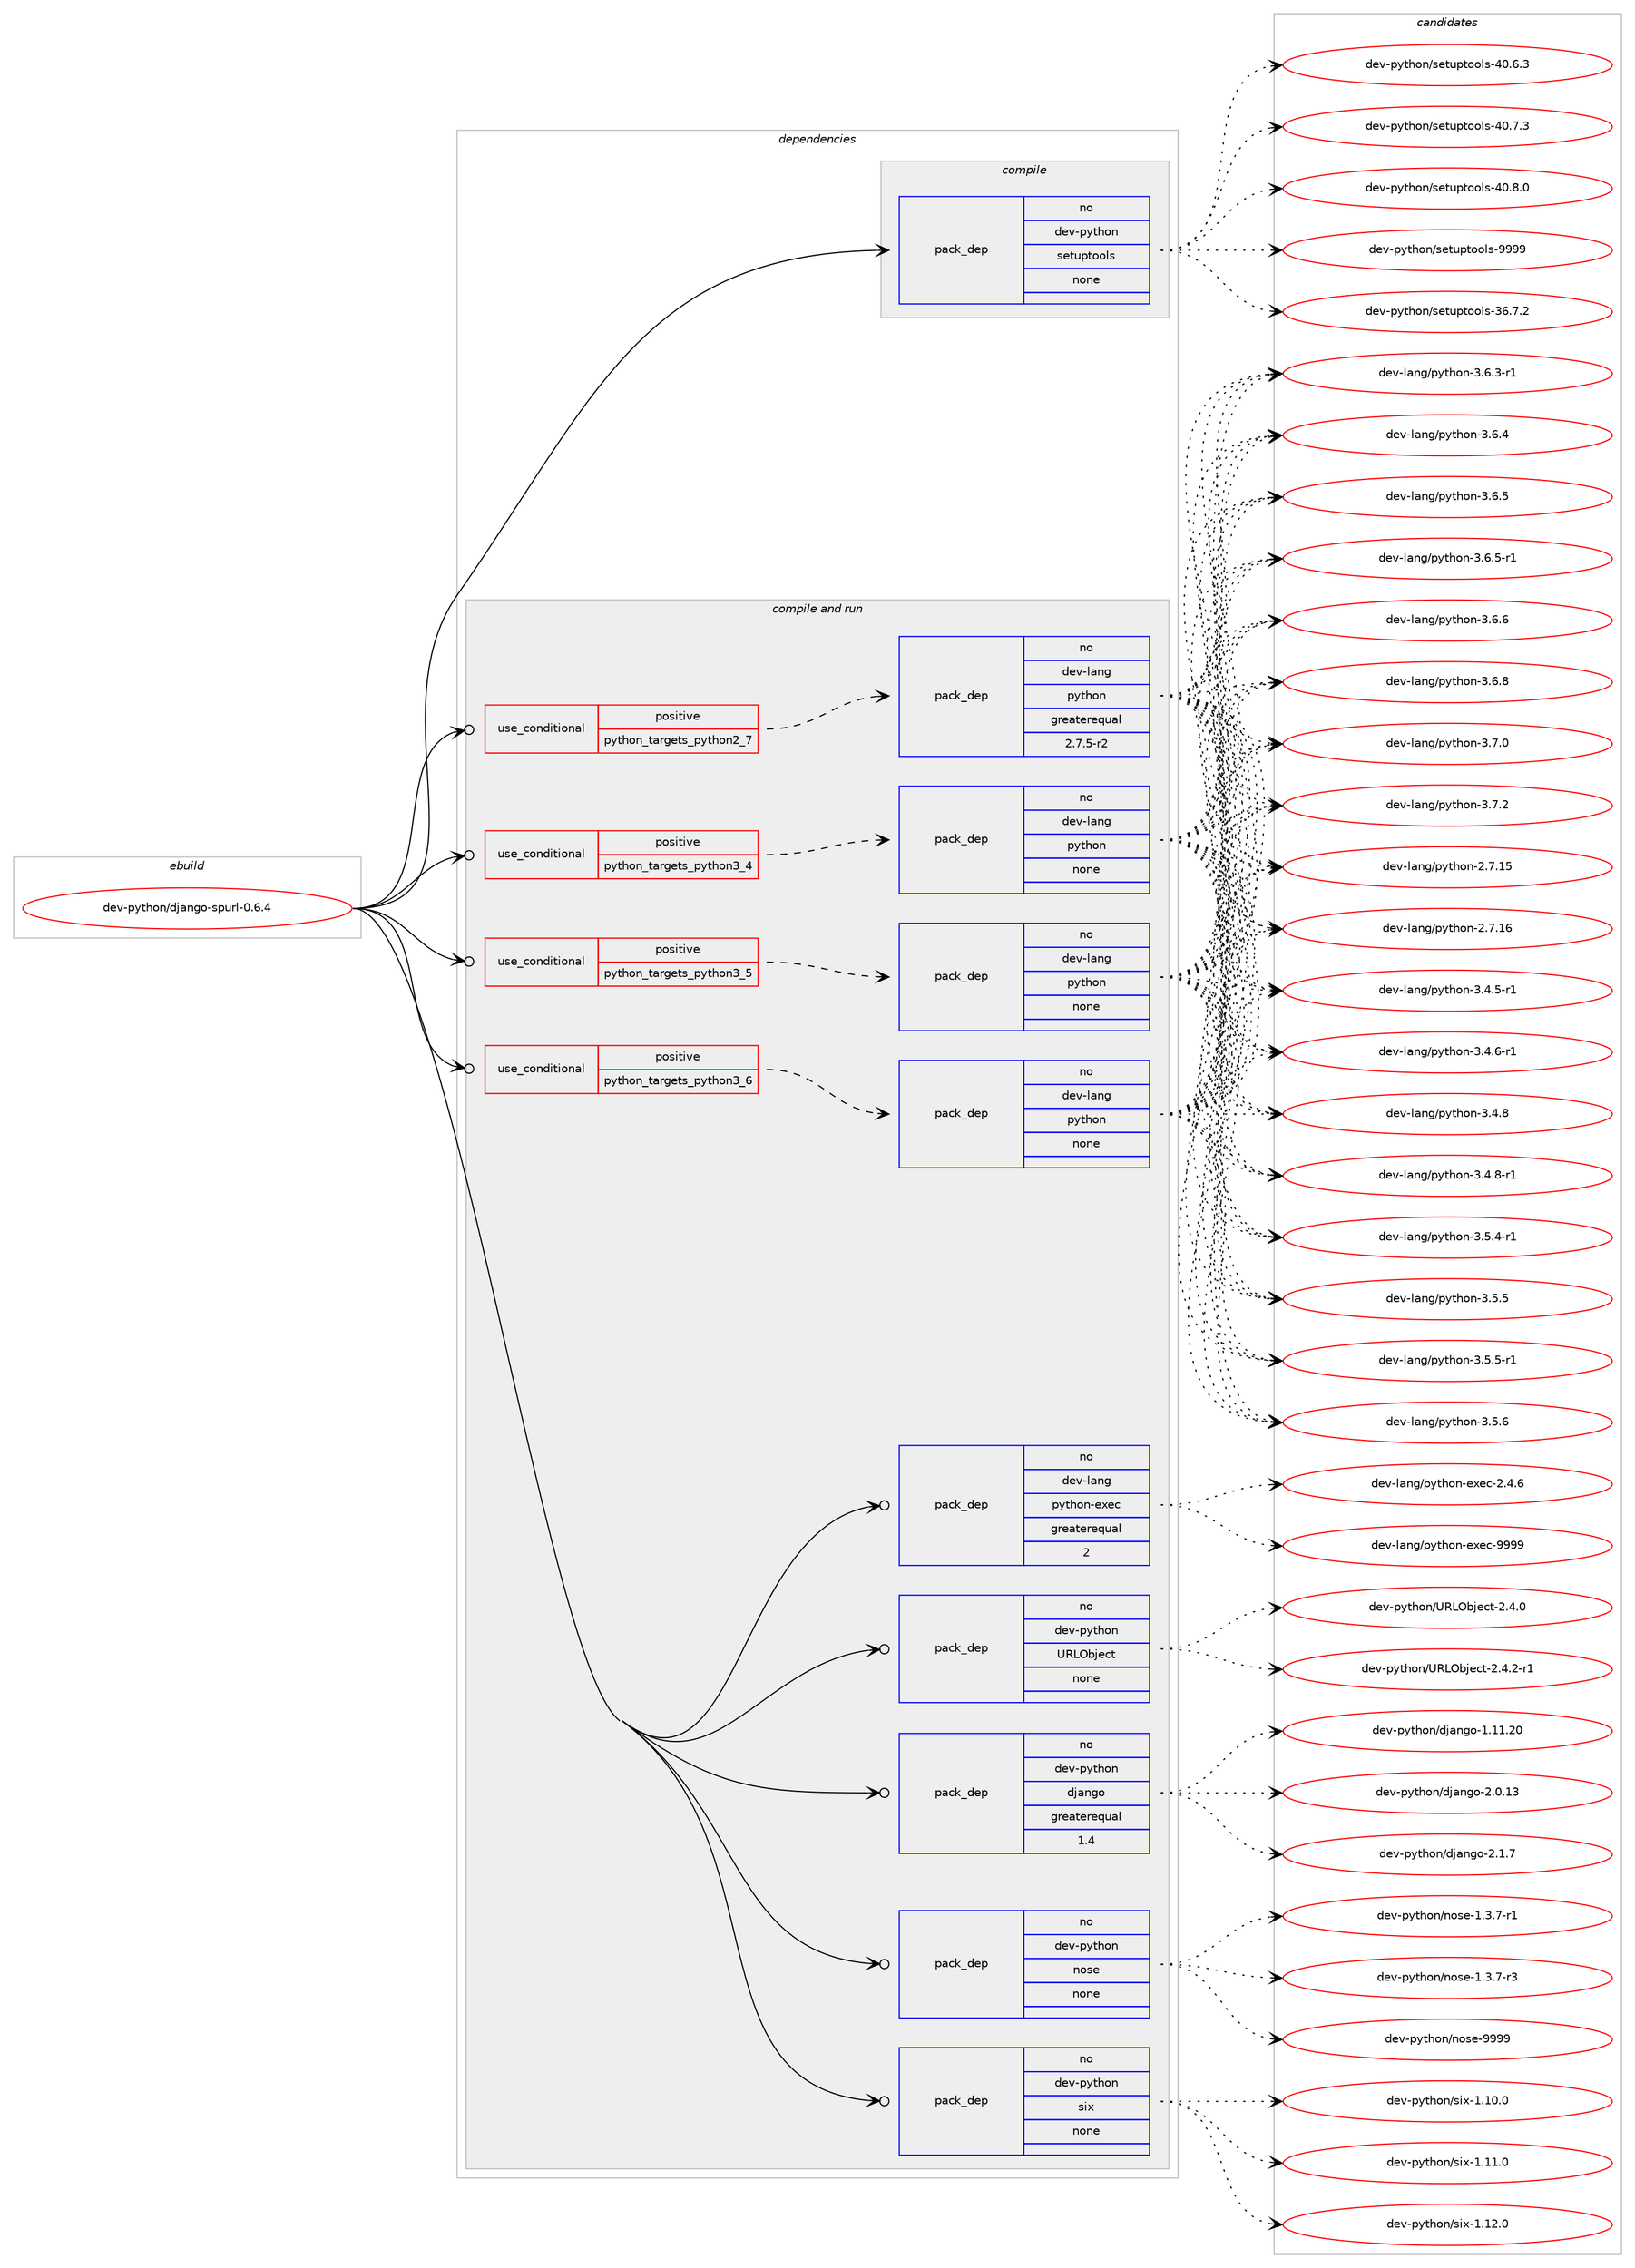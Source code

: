 digraph prolog {

# *************
# Graph options
# *************

newrank=true;
concentrate=true;
compound=true;
graph [rankdir=LR,fontname=Helvetica,fontsize=10,ranksep=1.5];#, ranksep=2.5, nodesep=0.2];
edge  [arrowhead=vee];
node  [fontname=Helvetica,fontsize=10];

# **********
# The ebuild
# **********

subgraph cluster_leftcol {
color=gray;
rank=same;
label=<<i>ebuild</i>>;
id [label="dev-python/django-spurl-0.6.4", color=red, width=4, href="../dev-python/django-spurl-0.6.4.svg"];
}

# ****************
# The dependencies
# ****************

subgraph cluster_midcol {
color=gray;
label=<<i>dependencies</i>>;
subgraph cluster_compile {
fillcolor="#eeeeee";
style=filled;
label=<<i>compile</i>>;
subgraph pack1009782 {
dependency1406471 [label=<<TABLE BORDER="0" CELLBORDER="1" CELLSPACING="0" CELLPADDING="4" WIDTH="220"><TR><TD ROWSPAN="6" CELLPADDING="30">pack_dep</TD></TR><TR><TD WIDTH="110">no</TD></TR><TR><TD>dev-python</TD></TR><TR><TD>setuptools</TD></TR><TR><TD>none</TD></TR><TR><TD></TD></TR></TABLE>>, shape=none, color=blue];
}
id:e -> dependency1406471:w [weight=20,style="solid",arrowhead="vee"];
}
subgraph cluster_compileandrun {
fillcolor="#eeeeee";
style=filled;
label=<<i>compile and run</i>>;
subgraph cond373433 {
dependency1406472 [label=<<TABLE BORDER="0" CELLBORDER="1" CELLSPACING="0" CELLPADDING="4"><TR><TD ROWSPAN="3" CELLPADDING="10">use_conditional</TD></TR><TR><TD>positive</TD></TR><TR><TD>python_targets_python2_7</TD></TR></TABLE>>, shape=none, color=red];
subgraph pack1009783 {
dependency1406473 [label=<<TABLE BORDER="0" CELLBORDER="1" CELLSPACING="0" CELLPADDING="4" WIDTH="220"><TR><TD ROWSPAN="6" CELLPADDING="30">pack_dep</TD></TR><TR><TD WIDTH="110">no</TD></TR><TR><TD>dev-lang</TD></TR><TR><TD>python</TD></TR><TR><TD>greaterequal</TD></TR><TR><TD>2.7.5-r2</TD></TR></TABLE>>, shape=none, color=blue];
}
dependency1406472:e -> dependency1406473:w [weight=20,style="dashed",arrowhead="vee"];
}
id:e -> dependency1406472:w [weight=20,style="solid",arrowhead="odotvee"];
subgraph cond373434 {
dependency1406474 [label=<<TABLE BORDER="0" CELLBORDER="1" CELLSPACING="0" CELLPADDING="4"><TR><TD ROWSPAN="3" CELLPADDING="10">use_conditional</TD></TR><TR><TD>positive</TD></TR><TR><TD>python_targets_python3_4</TD></TR></TABLE>>, shape=none, color=red];
subgraph pack1009784 {
dependency1406475 [label=<<TABLE BORDER="0" CELLBORDER="1" CELLSPACING="0" CELLPADDING="4" WIDTH="220"><TR><TD ROWSPAN="6" CELLPADDING="30">pack_dep</TD></TR><TR><TD WIDTH="110">no</TD></TR><TR><TD>dev-lang</TD></TR><TR><TD>python</TD></TR><TR><TD>none</TD></TR><TR><TD></TD></TR></TABLE>>, shape=none, color=blue];
}
dependency1406474:e -> dependency1406475:w [weight=20,style="dashed",arrowhead="vee"];
}
id:e -> dependency1406474:w [weight=20,style="solid",arrowhead="odotvee"];
subgraph cond373435 {
dependency1406476 [label=<<TABLE BORDER="0" CELLBORDER="1" CELLSPACING="0" CELLPADDING="4"><TR><TD ROWSPAN="3" CELLPADDING="10">use_conditional</TD></TR><TR><TD>positive</TD></TR><TR><TD>python_targets_python3_5</TD></TR></TABLE>>, shape=none, color=red];
subgraph pack1009785 {
dependency1406477 [label=<<TABLE BORDER="0" CELLBORDER="1" CELLSPACING="0" CELLPADDING="4" WIDTH="220"><TR><TD ROWSPAN="6" CELLPADDING="30">pack_dep</TD></TR><TR><TD WIDTH="110">no</TD></TR><TR><TD>dev-lang</TD></TR><TR><TD>python</TD></TR><TR><TD>none</TD></TR><TR><TD></TD></TR></TABLE>>, shape=none, color=blue];
}
dependency1406476:e -> dependency1406477:w [weight=20,style="dashed",arrowhead="vee"];
}
id:e -> dependency1406476:w [weight=20,style="solid",arrowhead="odotvee"];
subgraph cond373436 {
dependency1406478 [label=<<TABLE BORDER="0" CELLBORDER="1" CELLSPACING="0" CELLPADDING="4"><TR><TD ROWSPAN="3" CELLPADDING="10">use_conditional</TD></TR><TR><TD>positive</TD></TR><TR><TD>python_targets_python3_6</TD></TR></TABLE>>, shape=none, color=red];
subgraph pack1009786 {
dependency1406479 [label=<<TABLE BORDER="0" CELLBORDER="1" CELLSPACING="0" CELLPADDING="4" WIDTH="220"><TR><TD ROWSPAN="6" CELLPADDING="30">pack_dep</TD></TR><TR><TD WIDTH="110">no</TD></TR><TR><TD>dev-lang</TD></TR><TR><TD>python</TD></TR><TR><TD>none</TD></TR><TR><TD></TD></TR></TABLE>>, shape=none, color=blue];
}
dependency1406478:e -> dependency1406479:w [weight=20,style="dashed",arrowhead="vee"];
}
id:e -> dependency1406478:w [weight=20,style="solid",arrowhead="odotvee"];
subgraph pack1009787 {
dependency1406480 [label=<<TABLE BORDER="0" CELLBORDER="1" CELLSPACING="0" CELLPADDING="4" WIDTH="220"><TR><TD ROWSPAN="6" CELLPADDING="30">pack_dep</TD></TR><TR><TD WIDTH="110">no</TD></TR><TR><TD>dev-lang</TD></TR><TR><TD>python-exec</TD></TR><TR><TD>greaterequal</TD></TR><TR><TD>2</TD></TR></TABLE>>, shape=none, color=blue];
}
id:e -> dependency1406480:w [weight=20,style="solid",arrowhead="odotvee"];
subgraph pack1009788 {
dependency1406481 [label=<<TABLE BORDER="0" CELLBORDER="1" CELLSPACING="0" CELLPADDING="4" WIDTH="220"><TR><TD ROWSPAN="6" CELLPADDING="30">pack_dep</TD></TR><TR><TD WIDTH="110">no</TD></TR><TR><TD>dev-python</TD></TR><TR><TD>URLObject</TD></TR><TR><TD>none</TD></TR><TR><TD></TD></TR></TABLE>>, shape=none, color=blue];
}
id:e -> dependency1406481:w [weight=20,style="solid",arrowhead="odotvee"];
subgraph pack1009789 {
dependency1406482 [label=<<TABLE BORDER="0" CELLBORDER="1" CELLSPACING="0" CELLPADDING="4" WIDTH="220"><TR><TD ROWSPAN="6" CELLPADDING="30">pack_dep</TD></TR><TR><TD WIDTH="110">no</TD></TR><TR><TD>dev-python</TD></TR><TR><TD>django</TD></TR><TR><TD>greaterequal</TD></TR><TR><TD>1.4</TD></TR></TABLE>>, shape=none, color=blue];
}
id:e -> dependency1406482:w [weight=20,style="solid",arrowhead="odotvee"];
subgraph pack1009790 {
dependency1406483 [label=<<TABLE BORDER="0" CELLBORDER="1" CELLSPACING="0" CELLPADDING="4" WIDTH="220"><TR><TD ROWSPAN="6" CELLPADDING="30">pack_dep</TD></TR><TR><TD WIDTH="110">no</TD></TR><TR><TD>dev-python</TD></TR><TR><TD>nose</TD></TR><TR><TD>none</TD></TR><TR><TD></TD></TR></TABLE>>, shape=none, color=blue];
}
id:e -> dependency1406483:w [weight=20,style="solid",arrowhead="odotvee"];
subgraph pack1009791 {
dependency1406484 [label=<<TABLE BORDER="0" CELLBORDER="1" CELLSPACING="0" CELLPADDING="4" WIDTH="220"><TR><TD ROWSPAN="6" CELLPADDING="30">pack_dep</TD></TR><TR><TD WIDTH="110">no</TD></TR><TR><TD>dev-python</TD></TR><TR><TD>six</TD></TR><TR><TD>none</TD></TR><TR><TD></TD></TR></TABLE>>, shape=none, color=blue];
}
id:e -> dependency1406484:w [weight=20,style="solid",arrowhead="odotvee"];
}
subgraph cluster_run {
fillcolor="#eeeeee";
style=filled;
label=<<i>run</i>>;
}
}

# **************
# The candidates
# **************

subgraph cluster_choices {
rank=same;
color=gray;
label=<<i>candidates</i>>;

subgraph choice1009782 {
color=black;
nodesep=1;
choice100101118451121211161041111104711510111611711211611111110811545515446554650 [label="dev-python/setuptools-36.7.2", color=red, width=4,href="../dev-python/setuptools-36.7.2.svg"];
choice100101118451121211161041111104711510111611711211611111110811545524846544651 [label="dev-python/setuptools-40.6.3", color=red, width=4,href="../dev-python/setuptools-40.6.3.svg"];
choice100101118451121211161041111104711510111611711211611111110811545524846554651 [label="dev-python/setuptools-40.7.3", color=red, width=4,href="../dev-python/setuptools-40.7.3.svg"];
choice100101118451121211161041111104711510111611711211611111110811545524846564648 [label="dev-python/setuptools-40.8.0", color=red, width=4,href="../dev-python/setuptools-40.8.0.svg"];
choice10010111845112121116104111110471151011161171121161111111081154557575757 [label="dev-python/setuptools-9999", color=red, width=4,href="../dev-python/setuptools-9999.svg"];
dependency1406471:e -> choice100101118451121211161041111104711510111611711211611111110811545515446554650:w [style=dotted,weight="100"];
dependency1406471:e -> choice100101118451121211161041111104711510111611711211611111110811545524846544651:w [style=dotted,weight="100"];
dependency1406471:e -> choice100101118451121211161041111104711510111611711211611111110811545524846554651:w [style=dotted,weight="100"];
dependency1406471:e -> choice100101118451121211161041111104711510111611711211611111110811545524846564648:w [style=dotted,weight="100"];
dependency1406471:e -> choice10010111845112121116104111110471151011161171121161111111081154557575757:w [style=dotted,weight="100"];
}
subgraph choice1009783 {
color=black;
nodesep=1;
choice10010111845108971101034711212111610411111045504655464953 [label="dev-lang/python-2.7.15", color=red, width=4,href="../dev-lang/python-2.7.15.svg"];
choice10010111845108971101034711212111610411111045504655464954 [label="dev-lang/python-2.7.16", color=red, width=4,href="../dev-lang/python-2.7.16.svg"];
choice1001011184510897110103471121211161041111104551465246534511449 [label="dev-lang/python-3.4.5-r1", color=red, width=4,href="../dev-lang/python-3.4.5-r1.svg"];
choice1001011184510897110103471121211161041111104551465246544511449 [label="dev-lang/python-3.4.6-r1", color=red, width=4,href="../dev-lang/python-3.4.6-r1.svg"];
choice100101118451089711010347112121116104111110455146524656 [label="dev-lang/python-3.4.8", color=red, width=4,href="../dev-lang/python-3.4.8.svg"];
choice1001011184510897110103471121211161041111104551465246564511449 [label="dev-lang/python-3.4.8-r1", color=red, width=4,href="../dev-lang/python-3.4.8-r1.svg"];
choice1001011184510897110103471121211161041111104551465346524511449 [label="dev-lang/python-3.5.4-r1", color=red, width=4,href="../dev-lang/python-3.5.4-r1.svg"];
choice100101118451089711010347112121116104111110455146534653 [label="dev-lang/python-3.5.5", color=red, width=4,href="../dev-lang/python-3.5.5.svg"];
choice1001011184510897110103471121211161041111104551465346534511449 [label="dev-lang/python-3.5.5-r1", color=red, width=4,href="../dev-lang/python-3.5.5-r1.svg"];
choice100101118451089711010347112121116104111110455146534654 [label="dev-lang/python-3.5.6", color=red, width=4,href="../dev-lang/python-3.5.6.svg"];
choice1001011184510897110103471121211161041111104551465446514511449 [label="dev-lang/python-3.6.3-r1", color=red, width=4,href="../dev-lang/python-3.6.3-r1.svg"];
choice100101118451089711010347112121116104111110455146544652 [label="dev-lang/python-3.6.4", color=red, width=4,href="../dev-lang/python-3.6.4.svg"];
choice100101118451089711010347112121116104111110455146544653 [label="dev-lang/python-3.6.5", color=red, width=4,href="../dev-lang/python-3.6.5.svg"];
choice1001011184510897110103471121211161041111104551465446534511449 [label="dev-lang/python-3.6.5-r1", color=red, width=4,href="../dev-lang/python-3.6.5-r1.svg"];
choice100101118451089711010347112121116104111110455146544654 [label="dev-lang/python-3.6.6", color=red, width=4,href="../dev-lang/python-3.6.6.svg"];
choice100101118451089711010347112121116104111110455146544656 [label="dev-lang/python-3.6.8", color=red, width=4,href="../dev-lang/python-3.6.8.svg"];
choice100101118451089711010347112121116104111110455146554648 [label="dev-lang/python-3.7.0", color=red, width=4,href="../dev-lang/python-3.7.0.svg"];
choice100101118451089711010347112121116104111110455146554650 [label="dev-lang/python-3.7.2", color=red, width=4,href="../dev-lang/python-3.7.2.svg"];
dependency1406473:e -> choice10010111845108971101034711212111610411111045504655464953:w [style=dotted,weight="100"];
dependency1406473:e -> choice10010111845108971101034711212111610411111045504655464954:w [style=dotted,weight="100"];
dependency1406473:e -> choice1001011184510897110103471121211161041111104551465246534511449:w [style=dotted,weight="100"];
dependency1406473:e -> choice1001011184510897110103471121211161041111104551465246544511449:w [style=dotted,weight="100"];
dependency1406473:e -> choice100101118451089711010347112121116104111110455146524656:w [style=dotted,weight="100"];
dependency1406473:e -> choice1001011184510897110103471121211161041111104551465246564511449:w [style=dotted,weight="100"];
dependency1406473:e -> choice1001011184510897110103471121211161041111104551465346524511449:w [style=dotted,weight="100"];
dependency1406473:e -> choice100101118451089711010347112121116104111110455146534653:w [style=dotted,weight="100"];
dependency1406473:e -> choice1001011184510897110103471121211161041111104551465346534511449:w [style=dotted,weight="100"];
dependency1406473:e -> choice100101118451089711010347112121116104111110455146534654:w [style=dotted,weight="100"];
dependency1406473:e -> choice1001011184510897110103471121211161041111104551465446514511449:w [style=dotted,weight="100"];
dependency1406473:e -> choice100101118451089711010347112121116104111110455146544652:w [style=dotted,weight="100"];
dependency1406473:e -> choice100101118451089711010347112121116104111110455146544653:w [style=dotted,weight="100"];
dependency1406473:e -> choice1001011184510897110103471121211161041111104551465446534511449:w [style=dotted,weight="100"];
dependency1406473:e -> choice100101118451089711010347112121116104111110455146544654:w [style=dotted,weight="100"];
dependency1406473:e -> choice100101118451089711010347112121116104111110455146544656:w [style=dotted,weight="100"];
dependency1406473:e -> choice100101118451089711010347112121116104111110455146554648:w [style=dotted,weight="100"];
dependency1406473:e -> choice100101118451089711010347112121116104111110455146554650:w [style=dotted,weight="100"];
}
subgraph choice1009784 {
color=black;
nodesep=1;
choice10010111845108971101034711212111610411111045504655464953 [label="dev-lang/python-2.7.15", color=red, width=4,href="../dev-lang/python-2.7.15.svg"];
choice10010111845108971101034711212111610411111045504655464954 [label="dev-lang/python-2.7.16", color=red, width=4,href="../dev-lang/python-2.7.16.svg"];
choice1001011184510897110103471121211161041111104551465246534511449 [label="dev-lang/python-3.4.5-r1", color=red, width=4,href="../dev-lang/python-3.4.5-r1.svg"];
choice1001011184510897110103471121211161041111104551465246544511449 [label="dev-lang/python-3.4.6-r1", color=red, width=4,href="../dev-lang/python-3.4.6-r1.svg"];
choice100101118451089711010347112121116104111110455146524656 [label="dev-lang/python-3.4.8", color=red, width=4,href="../dev-lang/python-3.4.8.svg"];
choice1001011184510897110103471121211161041111104551465246564511449 [label="dev-lang/python-3.4.8-r1", color=red, width=4,href="../dev-lang/python-3.4.8-r1.svg"];
choice1001011184510897110103471121211161041111104551465346524511449 [label="dev-lang/python-3.5.4-r1", color=red, width=4,href="../dev-lang/python-3.5.4-r1.svg"];
choice100101118451089711010347112121116104111110455146534653 [label="dev-lang/python-3.5.5", color=red, width=4,href="../dev-lang/python-3.5.5.svg"];
choice1001011184510897110103471121211161041111104551465346534511449 [label="dev-lang/python-3.5.5-r1", color=red, width=4,href="../dev-lang/python-3.5.5-r1.svg"];
choice100101118451089711010347112121116104111110455146534654 [label="dev-lang/python-3.5.6", color=red, width=4,href="../dev-lang/python-3.5.6.svg"];
choice1001011184510897110103471121211161041111104551465446514511449 [label="dev-lang/python-3.6.3-r1", color=red, width=4,href="../dev-lang/python-3.6.3-r1.svg"];
choice100101118451089711010347112121116104111110455146544652 [label="dev-lang/python-3.6.4", color=red, width=4,href="../dev-lang/python-3.6.4.svg"];
choice100101118451089711010347112121116104111110455146544653 [label="dev-lang/python-3.6.5", color=red, width=4,href="../dev-lang/python-3.6.5.svg"];
choice1001011184510897110103471121211161041111104551465446534511449 [label="dev-lang/python-3.6.5-r1", color=red, width=4,href="../dev-lang/python-3.6.5-r1.svg"];
choice100101118451089711010347112121116104111110455146544654 [label="dev-lang/python-3.6.6", color=red, width=4,href="../dev-lang/python-3.6.6.svg"];
choice100101118451089711010347112121116104111110455146544656 [label="dev-lang/python-3.6.8", color=red, width=4,href="../dev-lang/python-3.6.8.svg"];
choice100101118451089711010347112121116104111110455146554648 [label="dev-lang/python-3.7.0", color=red, width=4,href="../dev-lang/python-3.7.0.svg"];
choice100101118451089711010347112121116104111110455146554650 [label="dev-lang/python-3.7.2", color=red, width=4,href="../dev-lang/python-3.7.2.svg"];
dependency1406475:e -> choice10010111845108971101034711212111610411111045504655464953:w [style=dotted,weight="100"];
dependency1406475:e -> choice10010111845108971101034711212111610411111045504655464954:w [style=dotted,weight="100"];
dependency1406475:e -> choice1001011184510897110103471121211161041111104551465246534511449:w [style=dotted,weight="100"];
dependency1406475:e -> choice1001011184510897110103471121211161041111104551465246544511449:w [style=dotted,weight="100"];
dependency1406475:e -> choice100101118451089711010347112121116104111110455146524656:w [style=dotted,weight="100"];
dependency1406475:e -> choice1001011184510897110103471121211161041111104551465246564511449:w [style=dotted,weight="100"];
dependency1406475:e -> choice1001011184510897110103471121211161041111104551465346524511449:w [style=dotted,weight="100"];
dependency1406475:e -> choice100101118451089711010347112121116104111110455146534653:w [style=dotted,weight="100"];
dependency1406475:e -> choice1001011184510897110103471121211161041111104551465346534511449:w [style=dotted,weight="100"];
dependency1406475:e -> choice100101118451089711010347112121116104111110455146534654:w [style=dotted,weight="100"];
dependency1406475:e -> choice1001011184510897110103471121211161041111104551465446514511449:w [style=dotted,weight="100"];
dependency1406475:e -> choice100101118451089711010347112121116104111110455146544652:w [style=dotted,weight="100"];
dependency1406475:e -> choice100101118451089711010347112121116104111110455146544653:w [style=dotted,weight="100"];
dependency1406475:e -> choice1001011184510897110103471121211161041111104551465446534511449:w [style=dotted,weight="100"];
dependency1406475:e -> choice100101118451089711010347112121116104111110455146544654:w [style=dotted,weight="100"];
dependency1406475:e -> choice100101118451089711010347112121116104111110455146544656:w [style=dotted,weight="100"];
dependency1406475:e -> choice100101118451089711010347112121116104111110455146554648:w [style=dotted,weight="100"];
dependency1406475:e -> choice100101118451089711010347112121116104111110455146554650:w [style=dotted,weight="100"];
}
subgraph choice1009785 {
color=black;
nodesep=1;
choice10010111845108971101034711212111610411111045504655464953 [label="dev-lang/python-2.7.15", color=red, width=4,href="../dev-lang/python-2.7.15.svg"];
choice10010111845108971101034711212111610411111045504655464954 [label="dev-lang/python-2.7.16", color=red, width=4,href="../dev-lang/python-2.7.16.svg"];
choice1001011184510897110103471121211161041111104551465246534511449 [label="dev-lang/python-3.4.5-r1", color=red, width=4,href="../dev-lang/python-3.4.5-r1.svg"];
choice1001011184510897110103471121211161041111104551465246544511449 [label="dev-lang/python-3.4.6-r1", color=red, width=4,href="../dev-lang/python-3.4.6-r1.svg"];
choice100101118451089711010347112121116104111110455146524656 [label="dev-lang/python-3.4.8", color=red, width=4,href="../dev-lang/python-3.4.8.svg"];
choice1001011184510897110103471121211161041111104551465246564511449 [label="dev-lang/python-3.4.8-r1", color=red, width=4,href="../dev-lang/python-3.4.8-r1.svg"];
choice1001011184510897110103471121211161041111104551465346524511449 [label="dev-lang/python-3.5.4-r1", color=red, width=4,href="../dev-lang/python-3.5.4-r1.svg"];
choice100101118451089711010347112121116104111110455146534653 [label="dev-lang/python-3.5.5", color=red, width=4,href="../dev-lang/python-3.5.5.svg"];
choice1001011184510897110103471121211161041111104551465346534511449 [label="dev-lang/python-3.5.5-r1", color=red, width=4,href="../dev-lang/python-3.5.5-r1.svg"];
choice100101118451089711010347112121116104111110455146534654 [label="dev-lang/python-3.5.6", color=red, width=4,href="../dev-lang/python-3.5.6.svg"];
choice1001011184510897110103471121211161041111104551465446514511449 [label="dev-lang/python-3.6.3-r1", color=red, width=4,href="../dev-lang/python-3.6.3-r1.svg"];
choice100101118451089711010347112121116104111110455146544652 [label="dev-lang/python-3.6.4", color=red, width=4,href="../dev-lang/python-3.6.4.svg"];
choice100101118451089711010347112121116104111110455146544653 [label="dev-lang/python-3.6.5", color=red, width=4,href="../dev-lang/python-3.6.5.svg"];
choice1001011184510897110103471121211161041111104551465446534511449 [label="dev-lang/python-3.6.5-r1", color=red, width=4,href="../dev-lang/python-3.6.5-r1.svg"];
choice100101118451089711010347112121116104111110455146544654 [label="dev-lang/python-3.6.6", color=red, width=4,href="../dev-lang/python-3.6.6.svg"];
choice100101118451089711010347112121116104111110455146544656 [label="dev-lang/python-3.6.8", color=red, width=4,href="../dev-lang/python-3.6.8.svg"];
choice100101118451089711010347112121116104111110455146554648 [label="dev-lang/python-3.7.0", color=red, width=4,href="../dev-lang/python-3.7.0.svg"];
choice100101118451089711010347112121116104111110455146554650 [label="dev-lang/python-3.7.2", color=red, width=4,href="../dev-lang/python-3.7.2.svg"];
dependency1406477:e -> choice10010111845108971101034711212111610411111045504655464953:w [style=dotted,weight="100"];
dependency1406477:e -> choice10010111845108971101034711212111610411111045504655464954:w [style=dotted,weight="100"];
dependency1406477:e -> choice1001011184510897110103471121211161041111104551465246534511449:w [style=dotted,weight="100"];
dependency1406477:e -> choice1001011184510897110103471121211161041111104551465246544511449:w [style=dotted,weight="100"];
dependency1406477:e -> choice100101118451089711010347112121116104111110455146524656:w [style=dotted,weight="100"];
dependency1406477:e -> choice1001011184510897110103471121211161041111104551465246564511449:w [style=dotted,weight="100"];
dependency1406477:e -> choice1001011184510897110103471121211161041111104551465346524511449:w [style=dotted,weight="100"];
dependency1406477:e -> choice100101118451089711010347112121116104111110455146534653:w [style=dotted,weight="100"];
dependency1406477:e -> choice1001011184510897110103471121211161041111104551465346534511449:w [style=dotted,weight="100"];
dependency1406477:e -> choice100101118451089711010347112121116104111110455146534654:w [style=dotted,weight="100"];
dependency1406477:e -> choice1001011184510897110103471121211161041111104551465446514511449:w [style=dotted,weight="100"];
dependency1406477:e -> choice100101118451089711010347112121116104111110455146544652:w [style=dotted,weight="100"];
dependency1406477:e -> choice100101118451089711010347112121116104111110455146544653:w [style=dotted,weight="100"];
dependency1406477:e -> choice1001011184510897110103471121211161041111104551465446534511449:w [style=dotted,weight="100"];
dependency1406477:e -> choice100101118451089711010347112121116104111110455146544654:w [style=dotted,weight="100"];
dependency1406477:e -> choice100101118451089711010347112121116104111110455146544656:w [style=dotted,weight="100"];
dependency1406477:e -> choice100101118451089711010347112121116104111110455146554648:w [style=dotted,weight="100"];
dependency1406477:e -> choice100101118451089711010347112121116104111110455146554650:w [style=dotted,weight="100"];
}
subgraph choice1009786 {
color=black;
nodesep=1;
choice10010111845108971101034711212111610411111045504655464953 [label="dev-lang/python-2.7.15", color=red, width=4,href="../dev-lang/python-2.7.15.svg"];
choice10010111845108971101034711212111610411111045504655464954 [label="dev-lang/python-2.7.16", color=red, width=4,href="../dev-lang/python-2.7.16.svg"];
choice1001011184510897110103471121211161041111104551465246534511449 [label="dev-lang/python-3.4.5-r1", color=red, width=4,href="../dev-lang/python-3.4.5-r1.svg"];
choice1001011184510897110103471121211161041111104551465246544511449 [label="dev-lang/python-3.4.6-r1", color=red, width=4,href="../dev-lang/python-3.4.6-r1.svg"];
choice100101118451089711010347112121116104111110455146524656 [label="dev-lang/python-3.4.8", color=red, width=4,href="../dev-lang/python-3.4.8.svg"];
choice1001011184510897110103471121211161041111104551465246564511449 [label="dev-lang/python-3.4.8-r1", color=red, width=4,href="../dev-lang/python-3.4.8-r1.svg"];
choice1001011184510897110103471121211161041111104551465346524511449 [label="dev-lang/python-3.5.4-r1", color=red, width=4,href="../dev-lang/python-3.5.4-r1.svg"];
choice100101118451089711010347112121116104111110455146534653 [label="dev-lang/python-3.5.5", color=red, width=4,href="../dev-lang/python-3.5.5.svg"];
choice1001011184510897110103471121211161041111104551465346534511449 [label="dev-lang/python-3.5.5-r1", color=red, width=4,href="../dev-lang/python-3.5.5-r1.svg"];
choice100101118451089711010347112121116104111110455146534654 [label="dev-lang/python-3.5.6", color=red, width=4,href="../dev-lang/python-3.5.6.svg"];
choice1001011184510897110103471121211161041111104551465446514511449 [label="dev-lang/python-3.6.3-r1", color=red, width=4,href="../dev-lang/python-3.6.3-r1.svg"];
choice100101118451089711010347112121116104111110455146544652 [label="dev-lang/python-3.6.4", color=red, width=4,href="../dev-lang/python-3.6.4.svg"];
choice100101118451089711010347112121116104111110455146544653 [label="dev-lang/python-3.6.5", color=red, width=4,href="../dev-lang/python-3.6.5.svg"];
choice1001011184510897110103471121211161041111104551465446534511449 [label="dev-lang/python-3.6.5-r1", color=red, width=4,href="../dev-lang/python-3.6.5-r1.svg"];
choice100101118451089711010347112121116104111110455146544654 [label="dev-lang/python-3.6.6", color=red, width=4,href="../dev-lang/python-3.6.6.svg"];
choice100101118451089711010347112121116104111110455146544656 [label="dev-lang/python-3.6.8", color=red, width=4,href="../dev-lang/python-3.6.8.svg"];
choice100101118451089711010347112121116104111110455146554648 [label="dev-lang/python-3.7.0", color=red, width=4,href="../dev-lang/python-3.7.0.svg"];
choice100101118451089711010347112121116104111110455146554650 [label="dev-lang/python-3.7.2", color=red, width=4,href="../dev-lang/python-3.7.2.svg"];
dependency1406479:e -> choice10010111845108971101034711212111610411111045504655464953:w [style=dotted,weight="100"];
dependency1406479:e -> choice10010111845108971101034711212111610411111045504655464954:w [style=dotted,weight="100"];
dependency1406479:e -> choice1001011184510897110103471121211161041111104551465246534511449:w [style=dotted,weight="100"];
dependency1406479:e -> choice1001011184510897110103471121211161041111104551465246544511449:w [style=dotted,weight="100"];
dependency1406479:e -> choice100101118451089711010347112121116104111110455146524656:w [style=dotted,weight="100"];
dependency1406479:e -> choice1001011184510897110103471121211161041111104551465246564511449:w [style=dotted,weight="100"];
dependency1406479:e -> choice1001011184510897110103471121211161041111104551465346524511449:w [style=dotted,weight="100"];
dependency1406479:e -> choice100101118451089711010347112121116104111110455146534653:w [style=dotted,weight="100"];
dependency1406479:e -> choice1001011184510897110103471121211161041111104551465346534511449:w [style=dotted,weight="100"];
dependency1406479:e -> choice100101118451089711010347112121116104111110455146534654:w [style=dotted,weight="100"];
dependency1406479:e -> choice1001011184510897110103471121211161041111104551465446514511449:w [style=dotted,weight="100"];
dependency1406479:e -> choice100101118451089711010347112121116104111110455146544652:w [style=dotted,weight="100"];
dependency1406479:e -> choice100101118451089711010347112121116104111110455146544653:w [style=dotted,weight="100"];
dependency1406479:e -> choice1001011184510897110103471121211161041111104551465446534511449:w [style=dotted,weight="100"];
dependency1406479:e -> choice100101118451089711010347112121116104111110455146544654:w [style=dotted,weight="100"];
dependency1406479:e -> choice100101118451089711010347112121116104111110455146544656:w [style=dotted,weight="100"];
dependency1406479:e -> choice100101118451089711010347112121116104111110455146554648:w [style=dotted,weight="100"];
dependency1406479:e -> choice100101118451089711010347112121116104111110455146554650:w [style=dotted,weight="100"];
}
subgraph choice1009787 {
color=black;
nodesep=1;
choice1001011184510897110103471121211161041111104510112010199455046524654 [label="dev-lang/python-exec-2.4.6", color=red, width=4,href="../dev-lang/python-exec-2.4.6.svg"];
choice10010111845108971101034711212111610411111045101120101994557575757 [label="dev-lang/python-exec-9999", color=red, width=4,href="../dev-lang/python-exec-9999.svg"];
dependency1406480:e -> choice1001011184510897110103471121211161041111104510112010199455046524654:w [style=dotted,weight="100"];
dependency1406480:e -> choice10010111845108971101034711212111610411111045101120101994557575757:w [style=dotted,weight="100"];
}
subgraph choice1009788 {
color=black;
nodesep=1;
choice1001011184511212111610411111047858276799810610199116455046524648 [label="dev-python/URLObject-2.4.0", color=red, width=4,href="../dev-python/URLObject-2.4.0.svg"];
choice10010111845112121116104111110478582767998106101991164550465246504511449 [label="dev-python/URLObject-2.4.2-r1", color=red, width=4,href="../dev-python/URLObject-2.4.2-r1.svg"];
dependency1406481:e -> choice1001011184511212111610411111047858276799810610199116455046524648:w [style=dotted,weight="100"];
dependency1406481:e -> choice10010111845112121116104111110478582767998106101991164550465246504511449:w [style=dotted,weight="100"];
}
subgraph choice1009789 {
color=black;
nodesep=1;
choice1001011184511212111610411111047100106971101031114549464949465048 [label="dev-python/django-1.11.20", color=red, width=4,href="../dev-python/django-1.11.20.svg"];
choice10010111845112121116104111110471001069711010311145504648464951 [label="dev-python/django-2.0.13", color=red, width=4,href="../dev-python/django-2.0.13.svg"];
choice100101118451121211161041111104710010697110103111455046494655 [label="dev-python/django-2.1.7", color=red, width=4,href="../dev-python/django-2.1.7.svg"];
dependency1406482:e -> choice1001011184511212111610411111047100106971101031114549464949465048:w [style=dotted,weight="100"];
dependency1406482:e -> choice10010111845112121116104111110471001069711010311145504648464951:w [style=dotted,weight="100"];
dependency1406482:e -> choice100101118451121211161041111104710010697110103111455046494655:w [style=dotted,weight="100"];
}
subgraph choice1009790 {
color=black;
nodesep=1;
choice10010111845112121116104111110471101111151014549465146554511449 [label="dev-python/nose-1.3.7-r1", color=red, width=4,href="../dev-python/nose-1.3.7-r1.svg"];
choice10010111845112121116104111110471101111151014549465146554511451 [label="dev-python/nose-1.3.7-r3", color=red, width=4,href="../dev-python/nose-1.3.7-r3.svg"];
choice10010111845112121116104111110471101111151014557575757 [label="dev-python/nose-9999", color=red, width=4,href="../dev-python/nose-9999.svg"];
dependency1406483:e -> choice10010111845112121116104111110471101111151014549465146554511449:w [style=dotted,weight="100"];
dependency1406483:e -> choice10010111845112121116104111110471101111151014549465146554511451:w [style=dotted,weight="100"];
dependency1406483:e -> choice10010111845112121116104111110471101111151014557575757:w [style=dotted,weight="100"];
}
subgraph choice1009791 {
color=black;
nodesep=1;
choice100101118451121211161041111104711510512045494649484648 [label="dev-python/six-1.10.0", color=red, width=4,href="../dev-python/six-1.10.0.svg"];
choice100101118451121211161041111104711510512045494649494648 [label="dev-python/six-1.11.0", color=red, width=4,href="../dev-python/six-1.11.0.svg"];
choice100101118451121211161041111104711510512045494649504648 [label="dev-python/six-1.12.0", color=red, width=4,href="../dev-python/six-1.12.0.svg"];
dependency1406484:e -> choice100101118451121211161041111104711510512045494649484648:w [style=dotted,weight="100"];
dependency1406484:e -> choice100101118451121211161041111104711510512045494649494648:w [style=dotted,weight="100"];
dependency1406484:e -> choice100101118451121211161041111104711510512045494649504648:w [style=dotted,weight="100"];
}
}

}
